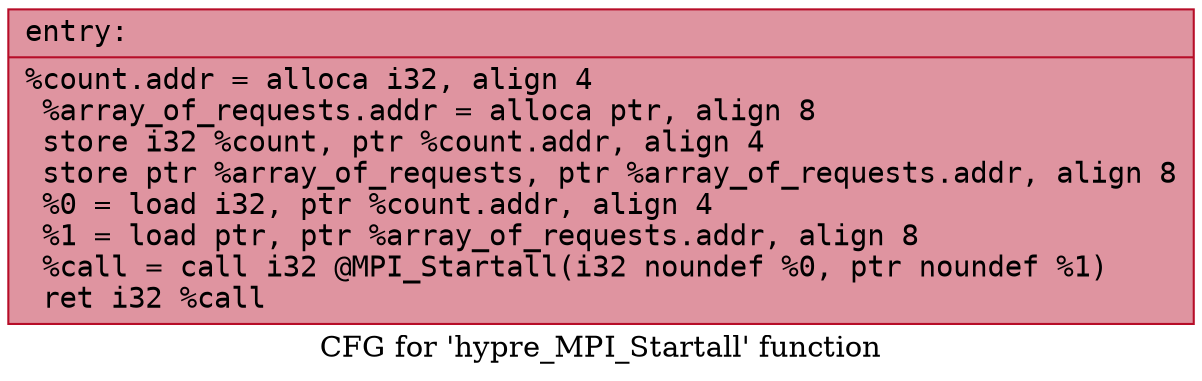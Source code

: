 digraph "CFG for 'hypre_MPI_Startall' function" {
	label="CFG for 'hypre_MPI_Startall' function";

	Node0x5555d664f640 [shape=record,color="#b70d28ff", style=filled, fillcolor="#b70d2870" fontname="Courier",label="{entry:\l|  %count.addr = alloca i32, align 4\l  %array_of_requests.addr = alloca ptr, align 8\l  store i32 %count, ptr %count.addr, align 4\l  store ptr %array_of_requests, ptr %array_of_requests.addr, align 8\l  %0 = load i32, ptr %count.addr, align 4\l  %1 = load ptr, ptr %array_of_requests.addr, align 8\l  %call = call i32 @MPI_Startall(i32 noundef %0, ptr noundef %1)\l  ret i32 %call\l}"];
}
